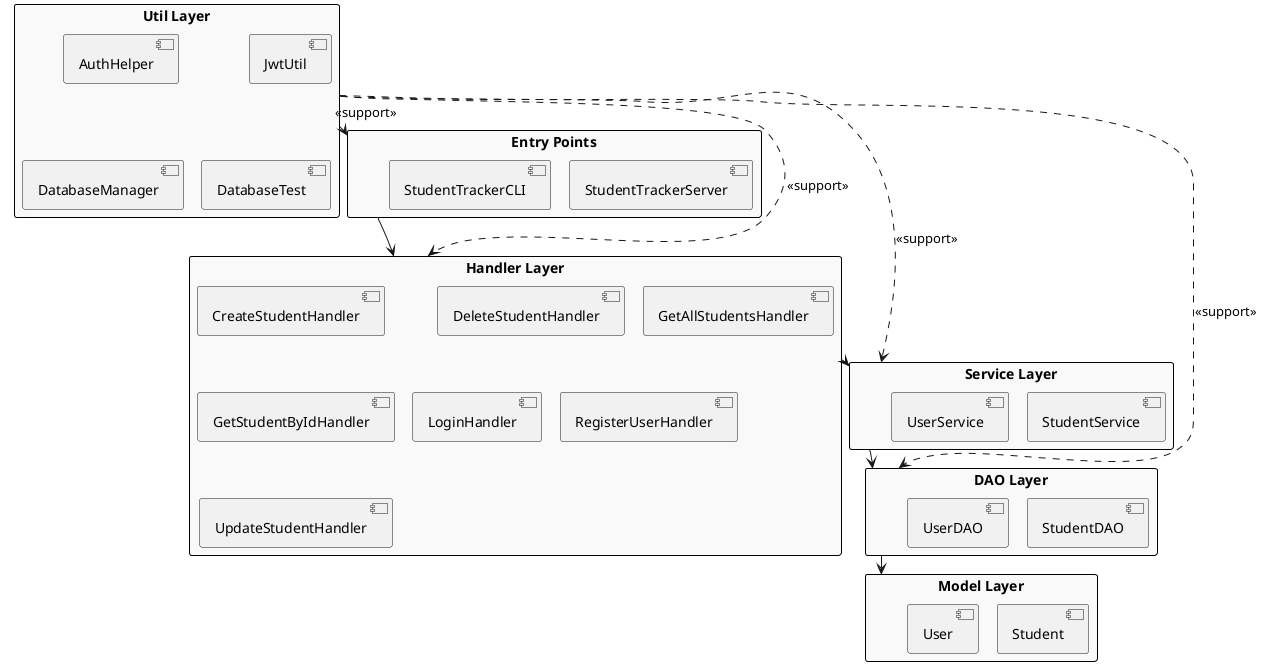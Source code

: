 @startuml
' Backend Layered Architecture Diagram
!pragma layout smetana
top to bottom direction
skinparam rectangle {
  BackgroundColor #F9F9F9
  BorderColor Black
}
skinparam shadowing false
skinparam defaultTextAlignment center

' Entry Points
rectangle "Entry Points" as EntryPoints {
  [StudentTrackerServer]
  [StudentTrackerCLI]
}

' Handler Layer
rectangle "Handler Layer" as HandlerLayer {
  [CreateStudentHandler]
  [DeleteStudentHandler]
  [GetAllStudentsHandler]
  [GetStudentByIdHandler]
  [LoginHandler]
  [RegisterUserHandler]
  [UpdateStudentHandler]
}

' Service Layer
rectangle "Service Layer" as ServiceLayer {
  [StudentService]
  [UserService]
}

' DAO Layer
rectangle "DAO Layer" as DAOLayer {
  [StudentDAO]
  [UserDAO]
}

' Model Layer
rectangle "Model Layer" as ModelLayer {
  [Student]
  [User]
}

' Util Layer
rectangle "Util Layer" as UtilLayer {
  [AuthHelper]
  [JwtUtil]
  [DatabaseManager]
  [DatabaseTest]
}

' Layer relationships
EntryPoints -down-> HandlerLayer
HandlerLayer -down-> ServiceLayer
ServiceLayer -down-> DAOLayer
DAOLayer -down-> ModelLayer
UtilLayer ..> HandlerLayer : <<support>>
UtilLayer ..> ServiceLayer : <<support>>
UtilLayer ..> DAOLayer : <<support>>
UtilLayer ..> EntryPoints : <<support>>

@enduml 